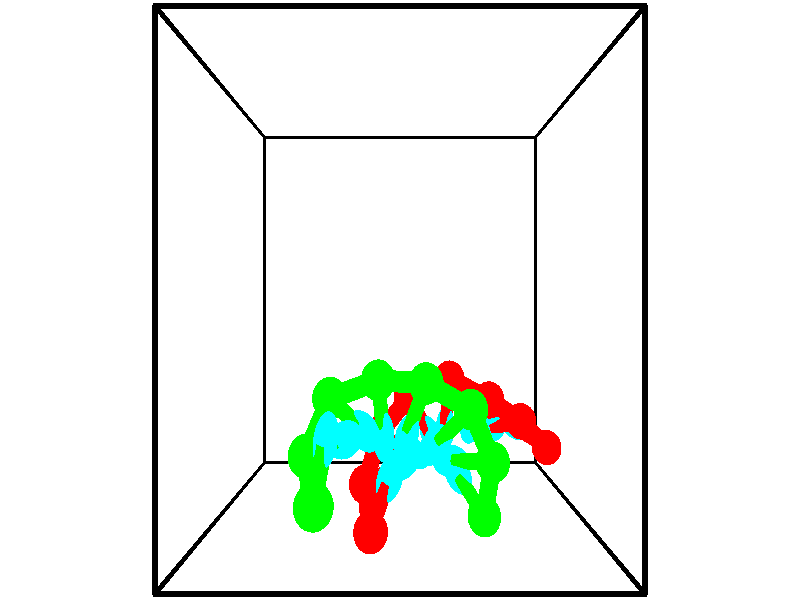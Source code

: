 // switches for output
#declare DRAW_BASES = 1; // possible values are 0, 1; only relevant for DNA ribbons
#declare DRAW_BASES_TYPE = 3; // possible values are 1, 2, 3; only relevant for DNA ribbons
#declare DRAW_FOG = 0; // set to 1 to enable fog

#include "colors.inc"

#include "transforms.inc"
background { rgb <1, 1, 1>}

#default {
   normal{
       ripples 0.25
       frequency 0.20
       turbulence 0.2
       lambda 5
   }
	finish {
		phong 0.1
		phong_size 40.
	}
}

// original window dimensions: 1024x640


// camera settings

camera {
	sky <-0, 1, 0>
	up <-0, 1, 0>
	right 1.6 * <1, 0, 0>
	location <2.5, 2.5, 11.1562>
	look_at <2.5, 2.5, 2.5>
	direction <0, 0, -8.6562>
	angle 67.0682
}


# declare cpy_camera_pos = <2.5, 2.5, 11.1562>;
# if (DRAW_FOG = 1)
fog {
	fog_type 2
	up vnormalize(cpy_camera_pos)
	color rgbt<1,1,1,0.3>
	distance 1e-5
	fog_alt 3e-3
	fog_offset 4
}
# end


// LIGHTS

# declare lum = 6;
global_settings {
	ambient_light rgb lum * <0.05, 0.05, 0.05>
	max_trace_level 15
}# declare cpy_direct_light_amount = 0.25;
light_source
{	1000 * <-1, -1, 1>,
	rgb lum * cpy_direct_light_amount
	parallel
}

light_source
{	1000 * <1, 1, -1>,
	rgb lum * cpy_direct_light_amount
	parallel
}

// strand 0

// nucleotide -1

// particle -1
sphere {
	<5.025907, 0.382353, 0.748333> 0.250000
	pigment { color rgbt <1,0,0,0> }
	no_shadow
}
cylinder {
	<4.734095, 0.512028, 0.507439>,  <4.559007, 0.589832, 0.362902>, 0.100000
	pigment { color rgbt <1,0,0,0> }
	no_shadow
}
cylinder {
	<4.734095, 0.512028, 0.507439>,  <5.025907, 0.382353, 0.748333>, 0.100000
	pigment { color rgbt <1,0,0,0> }
	no_shadow
}

// particle -1
sphere {
	<4.734095, 0.512028, 0.507439> 0.100000
	pigment { color rgbt <1,0,0,0> }
	no_shadow
}
sphere {
	0, 1
	scale<0.080000,0.200000,0.300000>
	matrix <-0.683945, -0.348682, 0.640812,
		-0.002247, 0.879388, 0.476099,
		-0.729530, 0.324186, -0.602237,
		4.515235, 0.609283, 0.326768>
	pigment { color rgbt <0,1,1,0> }
	no_shadow
}
cylinder {
	<4.513417, 0.816405, 1.099095>,  <5.025907, 0.382353, 0.748333>, 0.130000
	pigment { color rgbt <1,0,0,0> }
	no_shadow
}

// nucleotide -1

// particle -1
sphere {
	<4.513417, 0.816405, 1.099095> 0.250000
	pigment { color rgbt <1,0,0,0> }
	no_shadow
}
cylinder {
	<4.277126, 0.709724, 0.794487>,  <4.135352, 0.645716, 0.611722>, 0.100000
	pigment { color rgbt <1,0,0,0> }
	no_shadow
}
cylinder {
	<4.277126, 0.709724, 0.794487>,  <4.513417, 0.816405, 1.099095>, 0.100000
	pigment { color rgbt <1,0,0,0> }
	no_shadow
}

// particle -1
sphere {
	<4.277126, 0.709724, 0.794487> 0.100000
	pigment { color rgbt <1,0,0,0> }
	no_shadow
}
sphere {
	0, 1
	scale<0.080000,0.200000,0.300000>
	matrix <-0.735222, -0.210888, 0.644185,
		-0.332401, 0.940424, -0.071507,
		-0.590727, -0.266701, -0.761519,
		4.099908, 0.629714, 0.566031>
	pigment { color rgbt <0,1,1,0> }
	no_shadow
}
cylinder {
	<3.947301, 1.145517, 1.338993>,  <4.513417, 0.816405, 1.099095>, 0.130000
	pigment { color rgbt <1,0,0,0> }
	no_shadow
}

// nucleotide -1

// particle -1
sphere {
	<3.947301, 1.145517, 1.338993> 0.250000
	pigment { color rgbt <1,0,0,0> }
	no_shadow
}
cylinder {
	<3.801863, 0.885532, 1.072056>,  <3.714600, 0.729542, 0.911893>, 0.100000
	pigment { color rgbt <1,0,0,0> }
	no_shadow
}
cylinder {
	<3.801863, 0.885532, 1.072056>,  <3.947301, 1.145517, 1.338993>, 0.100000
	pigment { color rgbt <1,0,0,0> }
	no_shadow
}

// particle -1
sphere {
	<3.801863, 0.885532, 1.072056> 0.100000
	pigment { color rgbt <1,0,0,0> }
	no_shadow
}
sphere {
	0, 1
	scale<0.080000,0.200000,0.300000>
	matrix <-0.848767, -0.064094, 0.524868,
		-0.383917, 0.757259, -0.528362,
		-0.363597, -0.649962, -0.667343,
		3.692784, 0.690544, 0.871853>
	pigment { color rgbt <0,1,1,0> }
	no_shadow
}
cylinder {
	<3.331384, 1.402047, 1.012955>,  <3.947301, 1.145517, 1.338993>, 0.130000
	pigment { color rgbt <1,0,0,0> }
	no_shadow
}

// nucleotide -1

// particle -1
sphere {
	<3.331384, 1.402047, 1.012955> 0.250000
	pigment { color rgbt <1,0,0,0> }
	no_shadow
}
cylinder {
	<3.289570, 1.004242, 1.014488>,  <3.264481, 0.765559, 1.015408>, 0.100000
	pigment { color rgbt <1,0,0,0> }
	no_shadow
}
cylinder {
	<3.289570, 1.004242, 1.014488>,  <3.331384, 1.402047, 1.012955>, 0.100000
	pigment { color rgbt <1,0,0,0> }
	no_shadow
}

// particle -1
sphere {
	<3.289570, 1.004242, 1.014488> 0.100000
	pigment { color rgbt <1,0,0,0> }
	no_shadow
}
sphere {
	0, 1
	scale<0.080000,0.200000,0.300000>
	matrix <-0.724717, 0.078815, 0.684524,
		-0.681071, 0.068779, -0.728980,
		-0.104536, -0.994514, 0.003833,
		3.258209, 0.705888, 1.015638>
	pigment { color rgbt <0,1,1,0> }
	no_shadow
}
cylinder {
	<2.644928, 1.139161, 1.011230>,  <3.331384, 1.402047, 1.012955>, 0.130000
	pigment { color rgbt <1,0,0,0> }
	no_shadow
}

// nucleotide -1

// particle -1
sphere {
	<2.644928, 1.139161, 1.011230> 0.250000
	pigment { color rgbt <1,0,0,0> }
	no_shadow
}
cylinder {
	<2.853668, 0.872017, 1.223507>,  <2.978912, 0.711730, 1.350873>, 0.100000
	pigment { color rgbt <1,0,0,0> }
	no_shadow
}
cylinder {
	<2.853668, 0.872017, 1.223507>,  <2.644928, 1.139161, 1.011230>, 0.100000
	pigment { color rgbt <1,0,0,0> }
	no_shadow
}

// particle -1
sphere {
	<2.853668, 0.872017, 1.223507> 0.100000
	pigment { color rgbt <1,0,0,0> }
	no_shadow
}
sphere {
	0, 1
	scale<0.080000,0.200000,0.300000>
	matrix <-0.710564, 0.003891, 0.703622,
		-0.471986, -0.744276, -0.472528,
		0.521850, -0.667861, 0.530692,
		3.010223, 0.671659, 1.382715>
	pigment { color rgbt <0,1,1,0> }
	no_shadow
}
cylinder {
	<2.150441, 0.667684, 1.313000>,  <2.644928, 1.139161, 1.011230>, 0.130000
	pigment { color rgbt <1,0,0,0> }
	no_shadow
}

// nucleotide -1

// particle -1
sphere {
	<2.150441, 0.667684, 1.313000> 0.250000
	pigment { color rgbt <1,0,0,0> }
	no_shadow
}
cylinder {
	<2.471825, 0.574486, 1.532150>,  <2.664654, 0.518567, 1.663641>, 0.100000
	pigment { color rgbt <1,0,0,0> }
	no_shadow
}
cylinder {
	<2.471825, 0.574486, 1.532150>,  <2.150441, 0.667684, 1.313000>, 0.100000
	pigment { color rgbt <1,0,0,0> }
	no_shadow
}

// particle -1
sphere {
	<2.471825, 0.574486, 1.532150> 0.100000
	pigment { color rgbt <1,0,0,0> }
	no_shadow
}
sphere {
	0, 1
	scale<0.080000,0.200000,0.300000>
	matrix <-0.582948, -0.120941, 0.803458,
		-0.120941, -0.964928, -0.232995,
		-0.803458, 0.232995, -0.547876,
		2.712862, 0.504587, 1.696513>
	pigment { color rgbt <0,1,1,0> }
	no_shadow
}
cylinder {
	<1.963586, 0.132583, 1.847955>,  <2.150441, 0.667684, 1.313000>, 0.130000
	pigment { color rgbt <1,0,0,0> }
	no_shadow
}

// nucleotide -1

// particle -1
sphere {
	<1.963586, 0.132583, 1.847955> 0.250000
	pigment { color rgbt <1,0,0,0> }
	no_shadow
}
cylinder {
	<2.285675, 0.318851, 1.994797>,  <2.478928, 0.430613, 2.082902>, 0.100000
	pigment { color rgbt <1,0,0,0> }
	no_shadow
}
cylinder {
	<2.285675, 0.318851, 1.994797>,  <1.963586, 0.132583, 1.847955>, 0.100000
	pigment { color rgbt <1,0,0,0> }
	no_shadow
}

// particle -1
sphere {
	<2.285675, 0.318851, 1.994797> 0.100000
	pigment { color rgbt <1,0,0,0> }
	no_shadow
}
sphere {
	0, 1
	scale<0.080000,0.200000,0.300000>
	matrix <-0.426850, 0.025466, 0.903964,
		0.411603, -0.884590, 0.219278,
		0.805222, 0.465673, 0.367105,
		2.527242, 0.458553, 2.104928>
	pigment { color rgbt <0,1,1,0> }
	no_shadow
}
cylinder {
	<2.076457, -0.288152, 2.465111>,  <1.963586, 0.132582, 1.847955>, 0.130000
	pigment { color rgbt <1,0,0,0> }
	no_shadow
}

// nucleotide -1

// particle -1
sphere {
	<2.076457, -0.288152, 2.465111> 0.250000
	pigment { color rgbt <1,0,0,0> }
	no_shadow
}
cylinder {
	<2.233004, 0.079899, 2.470757>,  <2.326932, 0.300729, 2.474144>, 0.100000
	pigment { color rgbt <1,0,0,0> }
	no_shadow
}
cylinder {
	<2.233004, 0.079899, 2.470757>,  <2.076457, -0.288152, 2.465111>, 0.100000
	pigment { color rgbt <1,0,0,0> }
	no_shadow
}

// particle -1
sphere {
	<2.233004, 0.079899, 2.470757> 0.100000
	pigment { color rgbt <1,0,0,0> }
	no_shadow
}
sphere {
	0, 1
	scale<0.080000,0.200000,0.300000>
	matrix <-0.471602, 0.187374, 0.861674,
		0.790205, -0.343886, 0.507265,
		0.391367, 0.920127, 0.014113,
		2.350414, 0.355937, 2.474991>
	pigment { color rgbt <0,1,1,0> }
	no_shadow
}
// strand 1

// nucleotide -1

// particle -1
sphere {
	<1.430579, 0.368371, 3.701910> 0.250000
	pigment { color rgbt <0,1,0,0> }
	no_shadow
}
cylinder {
	<1.514347, 0.759262, 3.688248>,  <1.564608, 0.993797, 3.680050>, 0.100000
	pigment { color rgbt <0,1,0,0> }
	no_shadow
}
cylinder {
	<1.514347, 0.759262, 3.688248>,  <1.430579, 0.368371, 3.701910>, 0.100000
	pigment { color rgbt <0,1,0,0> }
	no_shadow
}

// particle -1
sphere {
	<1.514347, 0.759262, 3.688248> 0.100000
	pigment { color rgbt <0,1,0,0> }
	no_shadow
}
sphere {
	0, 1
	scale<0.080000,0.200000,0.300000>
	matrix <0.621121, -0.159923, -0.767225,
		-0.755216, 0.139458, -0.640468,
		0.209421, 0.977229, -0.034156,
		1.577173, 1.052431, 3.678001>
	pigment { color rgbt <0,1,1,0> }
	no_shadow
}
cylinder {
	<1.238884, 0.747833, 3.020811>,  <1.430579, 0.368371, 3.701910>, 0.130000
	pigment { color rgbt <0,1,0,0> }
	no_shadow
}

// nucleotide -1

// particle -1
sphere {
	<1.238884, 0.747833, 3.020811> 0.250000
	pigment { color rgbt <0,1,0,0> }
	no_shadow
}
cylinder {
	<1.551540, 0.890930, 3.225185>,  <1.739134, 0.976788, 3.347810>, 0.100000
	pigment { color rgbt <0,1,0,0> }
	no_shadow
}
cylinder {
	<1.551540, 0.890930, 3.225185>,  <1.238884, 0.747833, 3.020811>, 0.100000
	pigment { color rgbt <0,1,0,0> }
	no_shadow
}

// particle -1
sphere {
	<1.551540, 0.890930, 3.225185> 0.100000
	pigment { color rgbt <0,1,0,0> }
	no_shadow
}
sphere {
	0, 1
	scale<0.080000,0.200000,0.300000>
	matrix <0.569975, -0.077001, -0.818046,
		-0.253307, 0.930640, -0.264092,
		0.781642, 0.357743, 0.510937,
		1.786033, 0.998253, 3.378467>
	pigment { color rgbt <0,1,1,0> }
	no_shadow
}
cylinder {
	<1.519857, 1.350391, 2.688314>,  <1.238884, 0.747833, 3.020811>, 0.130000
	pigment { color rgbt <0,1,0,0> }
	no_shadow
}

// nucleotide -1

// particle -1
sphere {
	<1.519857, 1.350391, 2.688314> 0.250000
	pigment { color rgbt <0,1,0,0> }
	no_shadow
}
cylinder {
	<1.800644, 1.171547, 2.910065>,  <1.969116, 1.064241, 3.043115>, 0.100000
	pigment { color rgbt <0,1,0,0> }
	no_shadow
}
cylinder {
	<1.800644, 1.171547, 2.910065>,  <1.519857, 1.350391, 2.688314>, 0.100000
	pigment { color rgbt <0,1,0,0> }
	no_shadow
}

// particle -1
sphere {
	<1.800644, 1.171547, 2.910065> 0.100000
	pigment { color rgbt <0,1,0,0> }
	no_shadow
}
sphere {
	0, 1
	scale<0.080000,0.200000,0.300000>
	matrix <0.547273, -0.159506, -0.821615,
		0.455778, 0.880143, 0.132722,
		0.701968, -0.447109, 0.554377,
		2.011234, 1.037414, 3.076378>
	pigment { color rgbt <0,1,1,0> }
	no_shadow
}
cylinder {
	<2.183555, 1.532398, 2.419533>,  <1.519857, 1.350391, 2.688314>, 0.130000
	pigment { color rgbt <0,1,0,0> }
	no_shadow
}

// nucleotide -1

// particle -1
sphere {
	<2.183555, 1.532398, 2.419533> 0.250000
	pigment { color rgbt <0,1,0,0> }
	no_shadow
}
cylinder {
	<2.232491, 1.178291, 2.599014>,  <2.261853, 0.965827, 2.706703>, 0.100000
	pigment { color rgbt <0,1,0,0> }
	no_shadow
}
cylinder {
	<2.232491, 1.178291, 2.599014>,  <2.183555, 1.532398, 2.419533>, 0.100000
	pigment { color rgbt <0,1,0,0> }
	no_shadow
}

// particle -1
sphere {
	<2.232491, 1.178291, 2.599014> 0.100000
	pigment { color rgbt <0,1,0,0> }
	no_shadow
}
sphere {
	0, 1
	scale<0.080000,0.200000,0.300000>
	matrix <0.706579, -0.239800, -0.665765,
		0.696979, 0.398495, 0.596173,
		0.122342, -0.885267, 0.448703,
		2.269194, 0.912711, 2.733625>
	pigment { color rgbt <0,1,1,0> }
	no_shadow
}
cylinder {
	<2.871397, 1.512102, 2.579125>,  <2.183555, 1.532398, 2.419533>, 0.130000
	pigment { color rgbt <0,1,0,0> }
	no_shadow
}

// nucleotide -1

// particle -1
sphere {
	<2.871397, 1.512102, 2.579125> 0.250000
	pigment { color rgbt <0,1,0,0> }
	no_shadow
}
cylinder {
	<2.711457, 1.145782, 2.563988>,  <2.615493, 0.925991, 2.554905>, 0.100000
	pigment { color rgbt <0,1,0,0> }
	no_shadow
}
cylinder {
	<2.711457, 1.145782, 2.563988>,  <2.871397, 1.512102, 2.579125>, 0.100000
	pigment { color rgbt <0,1,0,0> }
	no_shadow
}

// particle -1
sphere {
	<2.711457, 1.145782, 2.563988> 0.100000
	pigment { color rgbt <0,1,0,0> }
	no_shadow
}
sphere {
	0, 1
	scale<0.080000,0.200000,0.300000>
	matrix <0.649121, -0.253782, -0.717103,
		0.647117, -0.311299, 0.695939,
		-0.399850, -0.915799, -0.037844,
		2.591502, 0.871043, 2.552634>
	pigment { color rgbt <0,1,1,0> }
	no_shadow
}
cylinder {
	<3.531216, 1.173174, 2.383568>,  <2.871397, 1.512102, 2.579125>, 0.130000
	pigment { color rgbt <0,1,0,0> }
	no_shadow
}

// nucleotide -1

// particle -1
sphere {
	<3.531216, 1.173174, 2.383568> 0.250000
	pigment { color rgbt <0,1,0,0> }
	no_shadow
}
cylinder {
	<3.233364, 0.911263, 2.331738>,  <3.054653, 0.754116, 2.300639>, 0.100000
	pigment { color rgbt <0,1,0,0> }
	no_shadow
}
cylinder {
	<3.233364, 0.911263, 2.331738>,  <3.531216, 1.173174, 2.383568>, 0.100000
	pigment { color rgbt <0,1,0,0> }
	no_shadow
}

// particle -1
sphere {
	<3.233364, 0.911263, 2.331738> 0.100000
	pigment { color rgbt <0,1,0,0> }
	no_shadow
}
sphere {
	0, 1
	scale<0.080000,0.200000,0.300000>
	matrix <0.398308, -0.280119, -0.873432,
		0.535608, -0.701996, 0.469389,
		-0.744631, -0.654779, -0.129576,
		3.009975, 0.714829, 2.292865>
	pigment { color rgbt <0,1,1,0> }
	no_shadow
}
cylinder {
	<3.853271, 0.527355, 2.340873>,  <3.531216, 1.173174, 2.383568>, 0.130000
	pigment { color rgbt <0,1,0,0> }
	no_shadow
}

// nucleotide -1

// particle -1
sphere {
	<3.853271, 0.527355, 2.340873> 0.250000
	pigment { color rgbt <0,1,0,0> }
	no_shadow
}
cylinder {
	<3.514809, 0.490265, 2.130951>,  <3.311731, 0.468011, 2.004997>, 0.100000
	pigment { color rgbt <0,1,0,0> }
	no_shadow
}
cylinder {
	<3.514809, 0.490265, 2.130951>,  <3.853271, 0.527355, 2.340873>, 0.100000
	pigment { color rgbt <0,1,0,0> }
	no_shadow
}

// particle -1
sphere {
	<3.514809, 0.490265, 2.130951> 0.100000
	pigment { color rgbt <0,1,0,0> }
	no_shadow
}
sphere {
	0, 1
	scale<0.080000,0.200000,0.300000>
	matrix <0.520468, -0.355532, -0.776344,
		-0.114599, -0.930053, 0.349096,
		-0.846157, -0.092725, -0.524806,
		3.260962, 0.462448, 1.973509>
	pigment { color rgbt <0,1,1,0> }
	no_shadow
}
cylinder {
	<3.768865, -0.213859, 2.074488>,  <3.853271, 0.527355, 2.340873>, 0.130000
	pigment { color rgbt <0,1,0,0> }
	no_shadow
}

// nucleotide -1

// particle -1
sphere {
	<3.768865, -0.213859, 2.074488> 0.250000
	pigment { color rgbt <0,1,0,0> }
	no_shadow
}
cylinder {
	<3.563955, 0.031036, 1.833576>,  <3.441010, 0.177973, 1.689029>, 0.100000
	pigment { color rgbt <0,1,0,0> }
	no_shadow
}
cylinder {
	<3.563955, 0.031036, 1.833576>,  <3.768865, -0.213859, 2.074488>, 0.100000
	pigment { color rgbt <0,1,0,0> }
	no_shadow
}

// particle -1
sphere {
	<3.563955, 0.031036, 1.833576> 0.100000
	pigment { color rgbt <0,1,0,0> }
	no_shadow
}
sphere {
	0, 1
	scale<0.080000,0.200000,0.300000>
	matrix <0.558146, -0.295657, -0.775281,
		-0.652724, -0.733316, -0.190260,
		-0.512274, 0.612237, -0.602280,
		3.410273, 0.214708, 1.652892>
	pigment { color rgbt <0,1,1,0> }
	no_shadow
}
// box output
cylinder {
	<0.000000, 0.000000, 0.000000>,  <5.000000, 0.000000, 0.000000>, 0.025000
	pigment { color rgbt <0,0,0,0> }
	no_shadow
}
cylinder {
	<0.000000, 0.000000, 0.000000>,  <0.000000, 5.000000, 0.000000>, 0.025000
	pigment { color rgbt <0,0,0,0> }
	no_shadow
}
cylinder {
	<0.000000, 0.000000, 0.000000>,  <0.000000, 0.000000, 5.000000>, 0.025000
	pigment { color rgbt <0,0,0,0> }
	no_shadow
}
cylinder {
	<5.000000, 5.000000, 5.000000>,  <0.000000, 5.000000, 5.000000>, 0.025000
	pigment { color rgbt <0,0,0,0> }
	no_shadow
}
cylinder {
	<5.000000, 5.000000, 5.000000>,  <5.000000, 0.000000, 5.000000>, 0.025000
	pigment { color rgbt <0,0,0,0> }
	no_shadow
}
cylinder {
	<5.000000, 5.000000, 5.000000>,  <5.000000, 5.000000, 0.000000>, 0.025000
	pigment { color rgbt <0,0,0,0> }
	no_shadow
}
cylinder {
	<0.000000, 0.000000, 5.000000>,  <0.000000, 5.000000, 5.000000>, 0.025000
	pigment { color rgbt <0,0,0,0> }
	no_shadow
}
cylinder {
	<0.000000, 0.000000, 5.000000>,  <5.000000, 0.000000, 5.000000>, 0.025000
	pigment { color rgbt <0,0,0,0> }
	no_shadow
}
cylinder {
	<5.000000, 5.000000, 0.000000>,  <0.000000, 5.000000, 0.000000>, 0.025000
	pigment { color rgbt <0,0,0,0> }
	no_shadow
}
cylinder {
	<5.000000, 5.000000, 0.000000>,  <5.000000, 0.000000, 0.000000>, 0.025000
	pigment { color rgbt <0,0,0,0> }
	no_shadow
}
cylinder {
	<5.000000, 0.000000, 5.000000>,  <5.000000, 0.000000, 0.000000>, 0.025000
	pigment { color rgbt <0,0,0,0> }
	no_shadow
}
cylinder {
	<0.000000, 5.000000, 0.000000>,  <0.000000, 5.000000, 5.000000>, 0.025000
	pigment { color rgbt <0,0,0,0> }
	no_shadow
}
// end of box output
